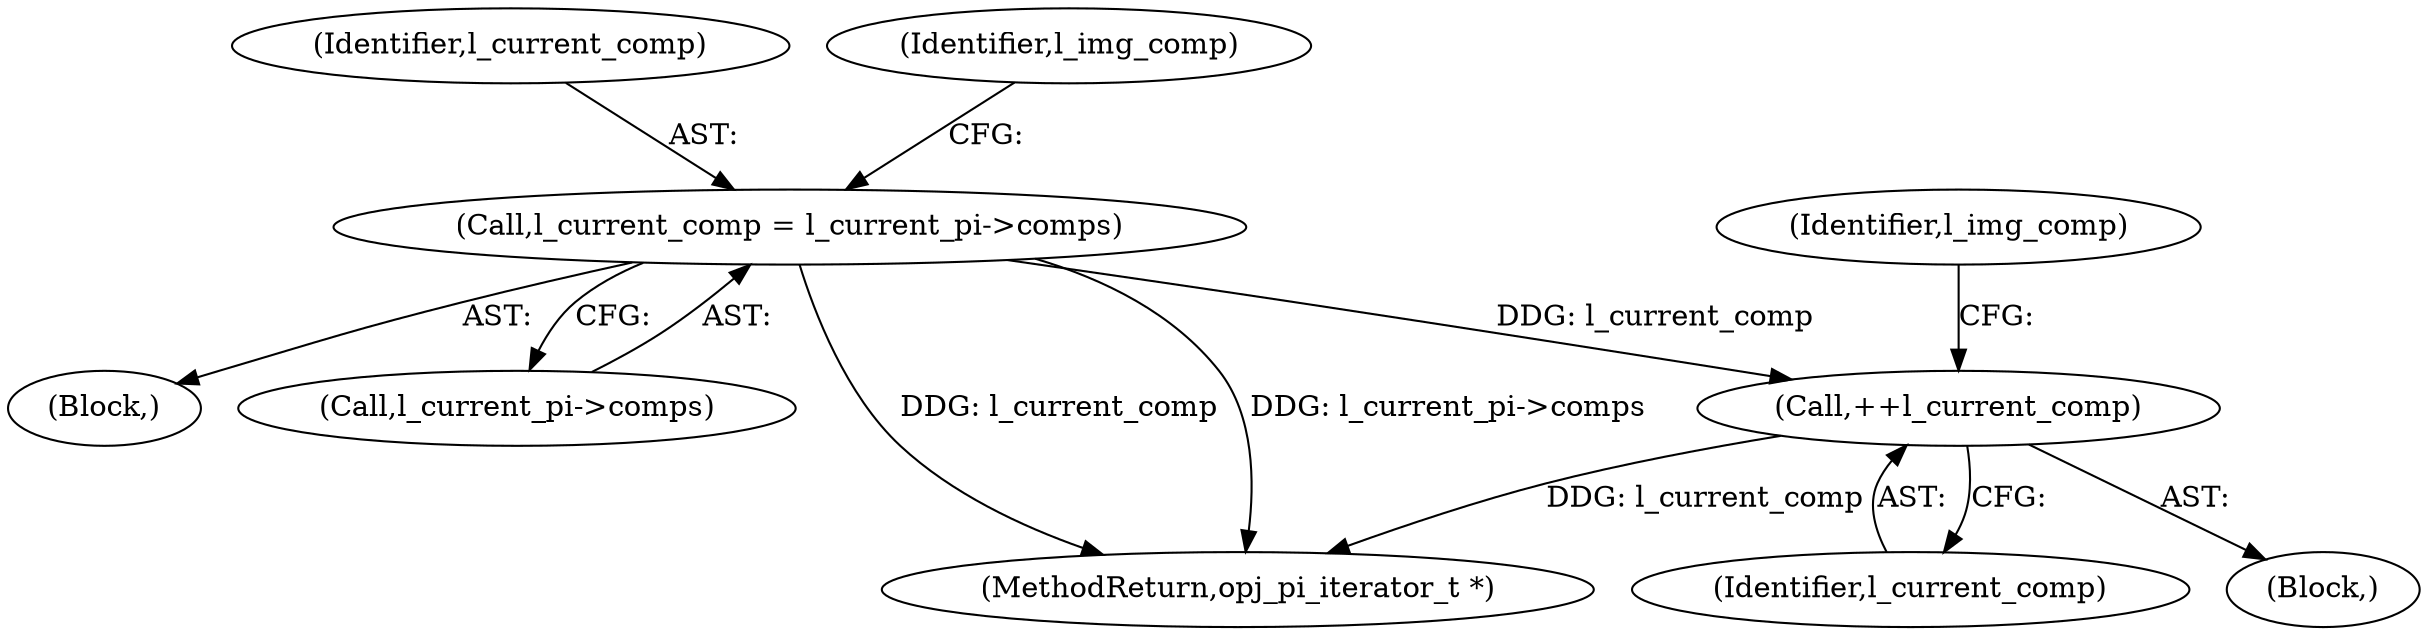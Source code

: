 digraph "0_openjpeg_ef01f18dfc6780b776d0674ed3e7415c6ef54d24@pointer" {
"1000669" [label="(Call,++l_current_comp)"];
"1000535" [label="(Call,l_current_comp = l_current_pi->comps)"];
"1000672" [label="(Identifier,l_img_comp)"];
"1000601" [label="(Block,)"];
"1000535" [label="(Call,l_current_comp = l_current_pi->comps)"];
"1000534" [label="(Block,)"];
"1000536" [label="(Identifier,l_current_comp)"];
"1000541" [label="(Identifier,l_img_comp)"];
"1000669" [label="(Call,++l_current_comp)"];
"1000537" [label="(Call,l_current_pi->comps)"];
"1000670" [label="(Identifier,l_current_comp)"];
"1000715" [label="(MethodReturn,opj_pi_iterator_t *)"];
"1000669" -> "1000601"  [label="AST: "];
"1000669" -> "1000670"  [label="CFG: "];
"1000670" -> "1000669"  [label="AST: "];
"1000672" -> "1000669"  [label="CFG: "];
"1000669" -> "1000715"  [label="DDG: l_current_comp"];
"1000535" -> "1000669"  [label="DDG: l_current_comp"];
"1000535" -> "1000534"  [label="AST: "];
"1000535" -> "1000537"  [label="CFG: "];
"1000536" -> "1000535"  [label="AST: "];
"1000537" -> "1000535"  [label="AST: "];
"1000541" -> "1000535"  [label="CFG: "];
"1000535" -> "1000715"  [label="DDG: l_current_comp"];
"1000535" -> "1000715"  [label="DDG: l_current_pi->comps"];
}
